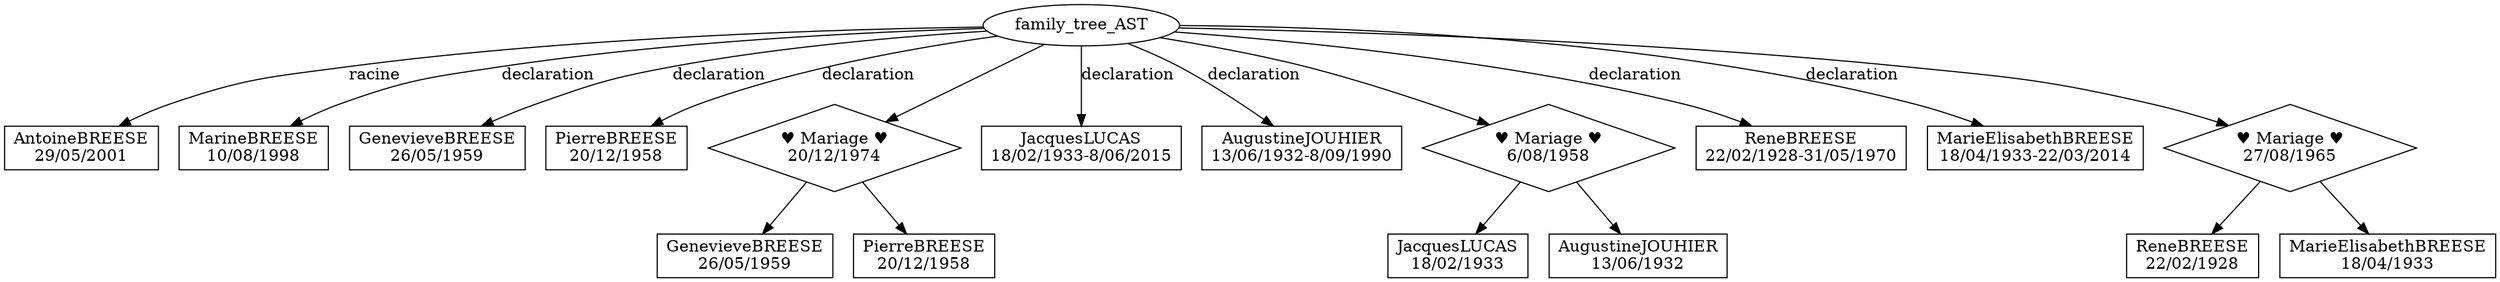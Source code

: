 digraph {
	family_tree_AST [label=family_tree_AST]
	"AntoineBREESE29/05/2001" [label="AntoineBREESE
29/05/2001" shape=box]
	family_tree_AST -> "AntoineBREESE29/05/2001" [label=racine]
	"MarineBREESE10/08/1998" [label="MarineBREESE
10/08/1998" shape=box]
	family_tree_AST -> "MarineBREESE10/08/1998" [label=declaration]
	"GenevieveBREESE26/05/1959" [label="GenevieveBREESE
26/05/1959" shape=box]
	family_tree_AST -> "GenevieveBREESE26/05/1959" [label=declaration]
	"PierreBREESE20/12/1958" [label="PierreBREESE
20/12/1958" shape=box]
	family_tree_AST -> "PierreBREESE20/12/1958" [label=declaration]
	"marriageGenevieveBREESEPierreBREESE20/12/1974" [label="♥ Mariage ♥
20/12/1974" shape=diamond]
	family_tree_AST -> "marriageGenevieveBREESEPierreBREESE20/12/1974"
	"weddGenevieveBREESE26/05/1959" [label="GenevieveBREESE
26/05/1959" shape=box]
	"weddPierreBREESE20/12/1958" [label="PierreBREESE
20/12/1958" shape=box]
	"marriageGenevieveBREESEPierreBREESE20/12/1974" -> "weddGenevieveBREESE26/05/1959"
	"marriageGenevieveBREESEPierreBREESE20/12/1974" -> "weddPierreBREESE20/12/1958"
	"JacquesLUCAS18/02/1933" [label="JacquesLUCAS
18/02/1933-8/06/2015" shape=box]
	family_tree_AST -> "JacquesLUCAS18/02/1933" [label=declaration]
	"AugustineJOUHIER13/06/1932" [label="AugustineJOUHIER
13/06/1932-8/09/1990" shape=box]
	family_tree_AST -> "AugustineJOUHIER13/06/1932" [label=declaration]
	"marriageJacquesLUCASAugustineJOUHIER6/08/1958" [label="♥ Mariage ♥
6/08/1958" shape=diamond]
	family_tree_AST -> "marriageJacquesLUCASAugustineJOUHIER6/08/1958"
	"weddJacquesLUCAS18/02/1933" [label="JacquesLUCAS
18/02/1933" shape=box]
	"weddAugustineJOUHIER13/06/1932" [label="AugustineJOUHIER
13/06/1932" shape=box]
	"marriageJacquesLUCASAugustineJOUHIER6/08/1958" -> "weddJacquesLUCAS18/02/1933"
	"marriageJacquesLUCASAugustineJOUHIER6/08/1958" -> "weddAugustineJOUHIER13/06/1932"
	"ReneBREESE22/02/1928" [label="ReneBREESE
22/02/1928-31/05/1970" shape=box]
	family_tree_AST -> "ReneBREESE22/02/1928" [label=declaration]
	"MarieElisabethBREESE18/04/1933" [label="MarieElisabethBREESE
18/04/1933-22/03/2014" shape=box]
	family_tree_AST -> "MarieElisabethBREESE18/04/1933" [label=declaration]
	"marriageReneBREESEMarieElisabethBREESE27/08/1965" [label="♥ Mariage ♥
27/08/1965" shape=diamond]
	family_tree_AST -> "marriageReneBREESEMarieElisabethBREESE27/08/1965"
	"weddReneBREESE22/02/1928" [label="ReneBREESE
22/02/1928" shape=box]
	"weddMarieElisabethBREESE18/04/1933" [label="MarieElisabethBREESE
18/04/1933" shape=box]
	"marriageReneBREESEMarieElisabethBREESE27/08/1965" -> "weddReneBREESE22/02/1928"
	"marriageReneBREESEMarieElisabethBREESE27/08/1965" -> "weddMarieElisabethBREESE18/04/1933"
}
